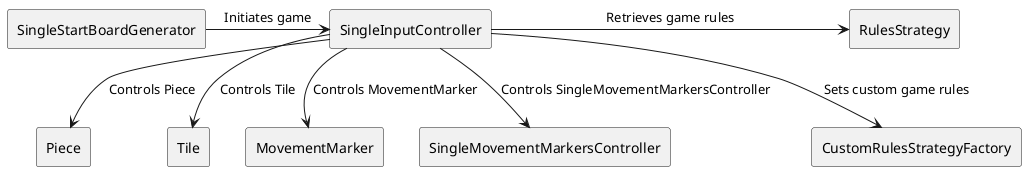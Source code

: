 @startuml
skinparam linestyle ortho
rectangle "SingleStartBoardGenerator" as one
rectangle "SingleInputController" as two
rectangle "RulesStrategy" as three
rectangle "CustomRulesStrategyFactory" as four
rectangle "Piece" as five
rectangle "Tile" as six
rectangle "MovementMarker" as seven
rectangle "SingleMovementMarkersController" as eight
one -right-> two: Initiates game
two -right-> three: Retrieves game rules
two --> four: Sets custom game rules
two --> five: Controls Piece
two --> six: Controls Tile
two --> seven: Controls MovementMarker
two --> eight: Controls SingleMovementMarkersController
three -[hidden]- four
@enduml